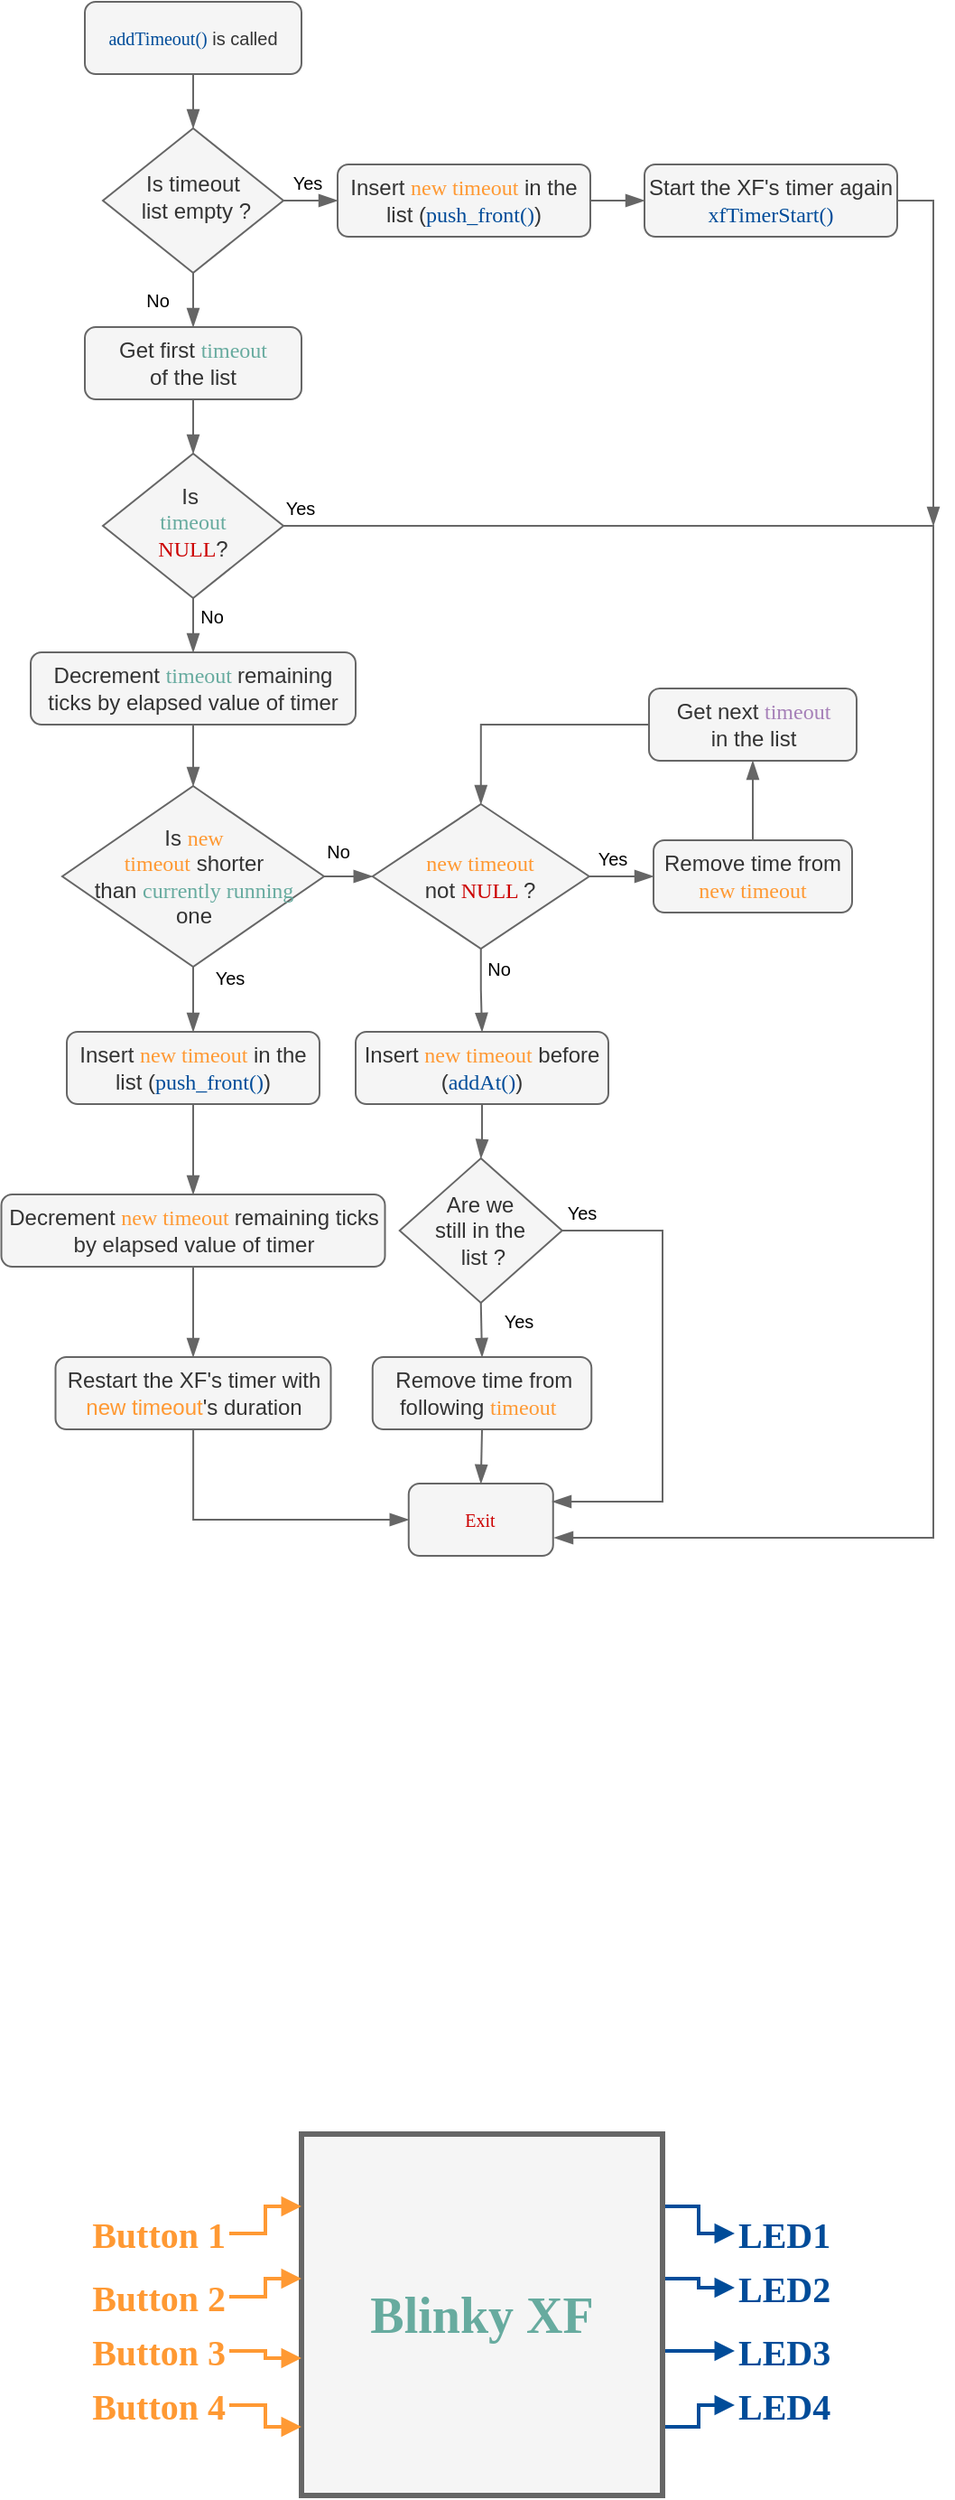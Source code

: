 <mxfile version="18.2.1" type="device"><diagram id="C5RBs43oDa-KdzZeNtuy" name="Page-1"><mxGraphModel dx="799" dy="821" grid="1" gridSize="10" guides="1" tooltips="1" connect="1" arrows="1" fold="1" page="1" pageScale="1" pageWidth="827" pageHeight="1169" math="0" shadow="0"><root><mxCell id="WIyWlLk6GJQsqaUBKTNV-0"/><mxCell id="WIyWlLk6GJQsqaUBKTNV-1" parent="WIyWlLk6GJQsqaUBKTNV-0"/><mxCell id="WIyWlLk6GJQsqaUBKTNV-2" value="" style="rounded=0;html=1;jettySize=auto;orthogonalLoop=1;fontSize=10;endArrow=blockThin;endFill=1;endSize=8;strokeWidth=1;shadow=0;labelBackgroundColor=none;edgeStyle=orthogonalEdgeStyle;fillColor=#f5f5f5;strokeColor=#666666;" parent="WIyWlLk6GJQsqaUBKTNV-1" source="WIyWlLk6GJQsqaUBKTNV-3" target="WIyWlLk6GJQsqaUBKTNV-6" edge="1"><mxGeometry relative="1" as="geometry"/></mxCell><mxCell id="WIyWlLk6GJQsqaUBKTNV-3" value="&lt;font style=&quot;font-size: 10px;&quot;&gt;&lt;font style=&quot;font-size: 10px;&quot; color=&quot;#004c99&quot; face=&quot;Lucida Console&quot;&gt;addTimeout()&lt;/font&gt; is called&lt;/font&gt;" style="rounded=1;whiteSpace=wrap;html=1;fontSize=10;glass=0;strokeWidth=1;shadow=0;fillColor=#f5f5f5;fontColor=#333333;strokeColor=#666666;" parent="WIyWlLk6GJQsqaUBKTNV-1" vertex="1"><mxGeometry x="160" y="100" width="120" height="40" as="geometry"/></mxCell><mxCell id="WIyWlLk6GJQsqaUBKTNV-4" value="No" style="rounded=0;html=1;jettySize=auto;orthogonalLoop=1;fontSize=10;endArrow=blockThin;endFill=1;endSize=8;strokeWidth=1;shadow=0;labelBackgroundColor=none;edgeStyle=orthogonalEdgeStyle;fillColor=#f5f5f5;strokeColor=#666666;" parent="WIyWlLk6GJQsqaUBKTNV-1" source="WIyWlLk6GJQsqaUBKTNV-6" target="bo4z9z0JQDtm9xlqpXpd-3" edge="1"><mxGeometry y="20" relative="1" as="geometry"><mxPoint as="offset"/><mxPoint x="220" y="280" as="targetPoint"/></mxGeometry></mxCell><mxCell id="WIyWlLk6GJQsqaUBKTNV-5" value="Yes" style="edgeStyle=orthogonalEdgeStyle;rounded=0;html=1;jettySize=auto;orthogonalLoop=1;fontSize=10;endArrow=blockThin;endFill=1;endSize=8;strokeWidth=1;shadow=0;labelBackgroundColor=none;fillColor=#f5f5f5;strokeColor=#666666;" parent="WIyWlLk6GJQsqaUBKTNV-1" source="WIyWlLk6GJQsqaUBKTNV-6" target="WIyWlLk6GJQsqaUBKTNV-7" edge="1"><mxGeometry x="-0.5" y="10" relative="1" as="geometry"><mxPoint as="offset"/></mxGeometry></mxCell><mxCell id="WIyWlLk6GJQsqaUBKTNV-6" value="&lt;font style=&quot;font-size: 12px;&quot;&gt;Is timeout&lt;br&gt;&amp;nbsp;list empty ?&lt;/font&gt;" style="rhombus;whiteSpace=wrap;html=1;shadow=0;fontFamily=Helvetica;fontSize=12;align=center;strokeWidth=1;spacing=6;spacingTop=-4;spacingLeft=0;spacingRight=0;verticalAlign=middle;fillColor=#f5f5f5;fontColor=#333333;strokeColor=#666666;" parent="WIyWlLk6GJQsqaUBKTNV-1" vertex="1"><mxGeometry x="170" y="170" width="100" height="80" as="geometry"/></mxCell><mxCell id="bo4z9z0JQDtm9xlqpXpd-2" style="edgeStyle=orthogonalEdgeStyle;rounded=0;orthogonalLoop=1;jettySize=auto;html=1;endArrow=blockThin;endFill=1;endSize=8;fontSize=10;strokeWidth=1;fillColor=#f5f5f5;strokeColor=#666666;" parent="WIyWlLk6GJQsqaUBKTNV-1" source="WIyWlLk6GJQsqaUBKTNV-7" target="bo4z9z0JQDtm9xlqpXpd-1" edge="1"><mxGeometry relative="1" as="geometry"/></mxCell><mxCell id="WIyWlLk6GJQsqaUBKTNV-7" value="&lt;font style=&quot;font-size: 12px;&quot;&gt;Insert &lt;font color=&quot;#ff9933&quot; face=&quot;Lucida Console&quot;&gt;new timeout&lt;/font&gt; in the list (&lt;font style=&quot;font-size: 12px;&quot; color=&quot;#004c99&quot; face=&quot;Lucida Console&quot;&gt;push_front()&lt;/font&gt;)&lt;/font&gt;" style="rounded=1;whiteSpace=wrap;html=1;fontSize=10;glass=0;strokeWidth=1;shadow=0;fillColor=#f5f5f5;fontColor=#333333;strokeColor=#666666;" parent="WIyWlLk6GJQsqaUBKTNV-1" vertex="1"><mxGeometry x="300" y="190" width="140" height="40" as="geometry"/></mxCell><mxCell id="WIyWlLk6GJQsqaUBKTNV-8" value="No" style="rounded=0;html=1;jettySize=auto;orthogonalLoop=1;fontSize=10;endArrow=blockThin;endFill=1;endSize=8;strokeWidth=1;shadow=0;labelBackgroundColor=none;edgeStyle=orthogonalEdgeStyle;fillColor=#f5f5f5;strokeColor=#666666;" parent="WIyWlLk6GJQsqaUBKTNV-1" source="WIyWlLk6GJQsqaUBKTNV-10" target="WIyWlLk6GJQsqaUBKTNV-11" edge="1"><mxGeometry x="0.2" y="10" relative="1" as="geometry"><mxPoint as="offset"/></mxGeometry></mxCell><mxCell id="WIyWlLk6GJQsqaUBKTNV-9" value="Yes" style="edgeStyle=orthogonalEdgeStyle;rounded=0;html=1;jettySize=auto;orthogonalLoop=1;fontSize=10;endArrow=blockThin;endFill=1;endSize=8;strokeWidth=1;shadow=0;labelBackgroundColor=none;fillColor=#f5f5f5;strokeColor=#666666;" parent="WIyWlLk6GJQsqaUBKTNV-1" source="WIyWlLk6GJQsqaUBKTNV-10" edge="1"><mxGeometry x="-0.985" y="10" relative="1" as="geometry"><mxPoint as="offset"/><mxPoint x="420" y="950" as="targetPoint"/><Array as="points"><mxPoint x="630" y="390"/><mxPoint x="630" y="950"/></Array></mxGeometry></mxCell><mxCell id="WIyWlLk6GJQsqaUBKTNV-10" value="&lt;span style=&quot;font-size: 12px;&quot;&gt;Is&amp;nbsp;&lt;br&gt;&lt;/span&gt;&lt;font style=&quot;font-size: 12px;&quot; color=&quot;#67ab9f&quot; face=&quot;Lucida Console&quot;&gt;timeout&lt;br&gt;&lt;/font&gt;&lt;span style=&quot;font-size: 12px;&quot;&gt;&lt;font color=&quot;#cc0000&quot; face=&quot;Lucida Console&quot;&gt;NULL&lt;/font&gt;?&lt;/span&gt;" style="rhombus;whiteSpace=wrap;html=1;shadow=0;fontFamily=Helvetica;fontSize=10;align=center;strokeWidth=1;spacing=6;spacingTop=-4;fillColor=#f5f5f5;fontColor=#333333;strokeColor=#666666;" parent="WIyWlLk6GJQsqaUBKTNV-1" vertex="1"><mxGeometry x="170" y="350" width="100" height="80" as="geometry"/></mxCell><mxCell id="bo4z9z0JQDtm9xlqpXpd-7" style="edgeStyle=orthogonalEdgeStyle;rounded=0;orthogonalLoop=1;jettySize=auto;html=1;fontFamily=Helvetica;fontSize=12;fontColor=#CC0000;endArrow=blockThin;endFill=1;endSize=8;entryX=0.5;entryY=0;entryDx=0;entryDy=0;strokeWidth=1;fillColor=#f5f5f5;strokeColor=#666666;" parent="WIyWlLk6GJQsqaUBKTNV-1" source="WIyWlLk6GJQsqaUBKTNV-11" target="bo4z9z0JQDtm9xlqpXpd-8" edge="1"><mxGeometry relative="1" as="geometry"><mxPoint x="220" y="560" as="targetPoint"/><Array as="points"><mxPoint x="220" y="520"/><mxPoint x="220" y="520"/></Array></mxGeometry></mxCell><mxCell id="WIyWlLk6GJQsqaUBKTNV-11" value="&lt;font style=&quot;font-size: 12px;&quot;&gt;Decrement&amp;nbsp;&lt;span style=&quot;color: rgb(103, 171, 159); font-family: &amp;quot;Lucida Console&amp;quot;;&quot;&gt;timeout&amp;nbsp;&lt;/span&gt;remaining ticks by elapsed value of timer&lt;/font&gt;" style="rounded=1;whiteSpace=wrap;html=1;fontSize=10;glass=0;strokeWidth=1;shadow=0;fillColor=#f5f5f5;fontColor=#333333;strokeColor=#666666;" parent="WIyWlLk6GJQsqaUBKTNV-1" vertex="1"><mxGeometry x="130" y="460" width="180" height="40" as="geometry"/></mxCell><mxCell id="WIyWlLk6GJQsqaUBKTNV-12" value="&lt;font color=&quot;#cc0000&quot; face=&quot;Lucida Console&quot;&gt;Exit&lt;/font&gt;" style="rounded=1;whiteSpace=wrap;html=1;fontSize=10;glass=0;strokeWidth=1;shadow=0;fillColor=#f5f5f5;fontColor=#333333;strokeColor=#666666;" parent="WIyWlLk6GJQsqaUBKTNV-1" vertex="1"><mxGeometry x="339.38" y="920" width="80" height="40" as="geometry"/></mxCell><mxCell id="bo4z9z0JQDtm9xlqpXpd-38" style="edgeStyle=orthogonalEdgeStyle;rounded=0;orthogonalLoop=1;jettySize=auto;html=1;exitX=1;exitY=0.5;exitDx=0;exitDy=0;fontFamily=Lucida Console;fontSize=12;fontColor=#A680B8;endArrow=blockThin;endFill=1;endSize=8;strokeWidth=1;fillColor=#f5f5f5;strokeColor=#666666;" parent="WIyWlLk6GJQsqaUBKTNV-1" source="bo4z9z0JQDtm9xlqpXpd-1" edge="1"><mxGeometry relative="1" as="geometry"><mxPoint x="630" y="390" as="targetPoint"/><Array as="points"><mxPoint x="630" y="210"/></Array></mxGeometry></mxCell><mxCell id="bo4z9z0JQDtm9xlqpXpd-1" value="&lt;font style=&quot;font-size: 12px;&quot;&gt;Start the XF's timer again&lt;br&gt;&lt;font style=&quot;font-size: 12px;&quot; face=&quot;Lucida Console&quot; color=&quot;#004c99&quot;&gt;xfTimerStart()&lt;/font&gt;&lt;/font&gt;" style="rounded=1;whiteSpace=wrap;html=1;fontSize=10;glass=0;strokeWidth=1;shadow=0;fillColor=#f5f5f5;fontColor=#333333;strokeColor=#666666;" parent="WIyWlLk6GJQsqaUBKTNV-1" vertex="1"><mxGeometry x="470" y="190" width="140" height="40" as="geometry"/></mxCell><mxCell id="bo4z9z0JQDtm9xlqpXpd-5" style="edgeStyle=orthogonalEdgeStyle;rounded=0;orthogonalLoop=1;jettySize=auto;html=1;exitX=0.5;exitY=1;exitDx=0;exitDy=0;entryX=0.5;entryY=0;entryDx=0;entryDy=0;fontFamily=Lucida Console;fontSize=10;fontColor=#004C99;endArrow=blockThin;endFill=1;endSize=8;strokeWidth=1;fillColor=#f5f5f5;strokeColor=#666666;" parent="WIyWlLk6GJQsqaUBKTNV-1" source="bo4z9z0JQDtm9xlqpXpd-3" target="WIyWlLk6GJQsqaUBKTNV-10" edge="1"><mxGeometry relative="1" as="geometry"/></mxCell><mxCell id="bo4z9z0JQDtm9xlqpXpd-3" value="&lt;font style=&quot;font-size: 12px;&quot;&gt;Get first &lt;font color=&quot;#67ab9f&quot; face=&quot;Lucida Console&quot;&gt;timeout&lt;/font&gt; &lt;br&gt;of the list&lt;/font&gt;" style="rounded=1;whiteSpace=wrap;html=1;fontSize=10;glass=0;strokeWidth=1;shadow=0;fillColor=#f5f5f5;fontColor=#333333;strokeColor=#666666;" parent="WIyWlLk6GJQsqaUBKTNV-1" vertex="1"><mxGeometry x="160" y="280" width="120" height="40" as="geometry"/></mxCell><mxCell id="bo4z9z0JQDtm9xlqpXpd-8" value="&lt;span style=&quot;font-size: 12px;&quot;&gt;Is&amp;nbsp;&lt;/span&gt;&lt;font style=&quot;font-size: 12px;&quot; face=&quot;Lucida Console&quot; color=&quot;#ff9933&quot;&gt;new &lt;br&gt;timeout&lt;/font&gt;&lt;span style=&quot;font-size: 12px;&quot;&gt;&amp;nbsp;shorter than&amp;nbsp;&lt;font face=&quot;Lucida Console&quot; color=&quot;#67ab9f&quot;&gt;currently running&lt;/font&gt; &lt;br&gt;one&lt;/span&gt;" style="rhombus;whiteSpace=wrap;html=1;shadow=0;fontFamily=Helvetica;fontSize=10;align=center;strokeWidth=1;spacing=6;spacingTop=0;fillColor=#f5f5f5;fontColor=#333333;strokeColor=#666666;" parent="WIyWlLk6GJQsqaUBKTNV-1" vertex="1"><mxGeometry x="147.5" y="534" width="145" height="100" as="geometry"/></mxCell><mxCell id="bo4z9z0JQDtm9xlqpXpd-11" value="Yes" style="rounded=0;html=1;jettySize=auto;orthogonalLoop=1;fontSize=10;endArrow=blockThin;endFill=1;endSize=8;strokeWidth=1;shadow=0;labelBackgroundColor=none;edgeStyle=orthogonalEdgeStyle;exitX=0.5;exitY=1;exitDx=0;exitDy=0;entryX=0.5;entryY=0;entryDx=0;entryDy=0;fillColor=#f5f5f5;strokeColor=#666666;" parent="WIyWlLk6GJQsqaUBKTNV-1" source="bo4z9z0JQDtm9xlqpXpd-8" target="bo4z9z0JQDtm9xlqpXpd-13" edge="1"><mxGeometry x="-0.667" y="20" relative="1" as="geometry"><mxPoint as="offset"/><mxPoint x="240" y="460" as="sourcePoint"/><mxPoint x="220" y="700" as="targetPoint"/></mxGeometry></mxCell><mxCell id="bo4z9z0JQDtm9xlqpXpd-15" style="edgeStyle=orthogonalEdgeStyle;rounded=0;orthogonalLoop=1;jettySize=auto;html=1;exitX=0.5;exitY=1;exitDx=0;exitDy=0;entryX=0.5;entryY=0;entryDx=0;entryDy=0;fontFamily=Lucida Console;fontSize=12;fontColor=#FF9933;endArrow=blockThin;endFill=1;endSize=8;strokeWidth=1;fillColor=#f5f5f5;strokeColor=#666666;" parent="WIyWlLk6GJQsqaUBKTNV-1" source="bo4z9z0JQDtm9xlqpXpd-13" target="bo4z9z0JQDtm9xlqpXpd-14" edge="1"><mxGeometry relative="1" as="geometry"/></mxCell><mxCell id="bo4z9z0JQDtm9xlqpXpd-13" value="&lt;font style=&quot;font-size: 12px;&quot;&gt;Insert &lt;font color=&quot;#ff9933&quot; face=&quot;Lucida Console&quot;&gt;new timeout&lt;/font&gt; in the list (&lt;font style=&quot;font-size: 12px;&quot; color=&quot;#004c99&quot; face=&quot;Lucida Console&quot;&gt;push_front()&lt;/font&gt;)&lt;/font&gt;" style="rounded=1;whiteSpace=wrap;html=1;fontSize=10;glass=0;strokeWidth=1;shadow=0;fillColor=#f5f5f5;fontColor=#333333;strokeColor=#666666;" parent="WIyWlLk6GJQsqaUBKTNV-1" vertex="1"><mxGeometry x="150" y="670" width="140" height="40" as="geometry"/></mxCell><mxCell id="bo4z9z0JQDtm9xlqpXpd-17" style="edgeStyle=orthogonalEdgeStyle;rounded=0;orthogonalLoop=1;jettySize=auto;html=1;fontFamily=Lucida Console;fontSize=12;fontColor=#FF9933;endArrow=blockThin;endFill=1;endSize=8;strokeWidth=1;fillColor=#f5f5f5;strokeColor=#666666;" parent="WIyWlLk6GJQsqaUBKTNV-1" source="bo4z9z0JQDtm9xlqpXpd-14" target="bo4z9z0JQDtm9xlqpXpd-16" edge="1"><mxGeometry relative="1" as="geometry"/></mxCell><mxCell id="bo4z9z0JQDtm9xlqpXpd-14" value="&lt;font style=&quot;font-size: 12px;&quot;&gt;Decrement&amp;nbsp;&lt;font color=&quot;#ff9933&quot; face=&quot;Lucida Console&quot;&gt;new&amp;nbsp;&lt;/font&gt;&lt;span style=&quot;font-family: &amp;quot;Lucida Console&amp;quot;;&quot;&gt;&lt;font color=&quot;#ff9933&quot;&gt;timeout&amp;nbsp;&lt;/font&gt;&lt;/span&gt;remaining ticks by elapsed value of timer&lt;/font&gt;" style="rounded=1;whiteSpace=wrap;html=1;fontSize=10;glass=0;strokeWidth=1;shadow=0;fillColor=#f5f5f5;fontColor=#333333;strokeColor=#666666;" parent="WIyWlLk6GJQsqaUBKTNV-1" vertex="1"><mxGeometry x="113.75" y="760" width="212.5" height="40" as="geometry"/></mxCell><mxCell id="bo4z9z0JQDtm9xlqpXpd-23" style="edgeStyle=orthogonalEdgeStyle;rounded=0;orthogonalLoop=1;jettySize=auto;html=1;fontFamily=Lucida Console;fontSize=12;fontColor=#FF9933;endArrow=blockThin;endFill=1;endSize=8;entryX=0;entryY=0.5;entryDx=0;entryDy=0;strokeWidth=1;fillColor=#f5f5f5;strokeColor=#666666;" parent="WIyWlLk6GJQsqaUBKTNV-1" source="bo4z9z0JQDtm9xlqpXpd-16" target="WIyWlLk6GJQsqaUBKTNV-12" edge="1"><mxGeometry relative="1" as="geometry"><Array as="points"><mxPoint x="220" y="940"/></Array></mxGeometry></mxCell><mxCell id="bo4z9z0JQDtm9xlqpXpd-16" value="&lt;span style=&quot;font-size: 12px;&quot;&gt;Restart the XF's timer with &lt;font color=&quot;#ff9933&quot;&gt;new timeout&lt;/font&gt;'s duration&lt;/span&gt;" style="rounded=1;whiteSpace=wrap;html=1;fontSize=10;glass=0;strokeWidth=1;shadow=0;fillColor=#f5f5f5;fontColor=#333333;strokeColor=#666666;" parent="WIyWlLk6GJQsqaUBKTNV-1" vertex="1"><mxGeometry x="143.75" y="850" width="152.5" height="40" as="geometry"/></mxCell><mxCell id="bo4z9z0JQDtm9xlqpXpd-18" value="No" style="rounded=0;html=1;jettySize=auto;orthogonalLoop=1;fontSize=10;endArrow=blockThin;endFill=1;endSize=8;strokeWidth=1;shadow=0;labelBackgroundColor=none;edgeStyle=orthogonalEdgeStyle;exitX=1;exitY=0.5;exitDx=0;exitDy=0;entryX=0;entryY=0.5;entryDx=0;entryDy=0;fillColor=#f5f5f5;strokeColor=#666666;" parent="WIyWlLk6GJQsqaUBKTNV-1" source="bo4z9z0JQDtm9xlqpXpd-8" target="bo4z9z0JQDtm9xlqpXpd-21" edge="1"><mxGeometry x="-0.442" y="14" relative="1" as="geometry"><mxPoint as="offset"/><mxPoint x="320" y="600" as="sourcePoint"/><mxPoint x="330" y="610" as="targetPoint"/></mxGeometry></mxCell><mxCell id="bo4z9z0JQDtm9xlqpXpd-36" style="edgeStyle=orthogonalEdgeStyle;rounded=0;orthogonalLoop=1;jettySize=auto;html=1;entryX=0.5;entryY=1;entryDx=0;entryDy=0;fontFamily=Lucida Console;fontSize=12;fontColor=#FF9933;endArrow=blockThin;endFill=1;endSize=8;strokeWidth=1;fillColor=#f5f5f5;strokeColor=#666666;" parent="WIyWlLk6GJQsqaUBKTNV-1" source="bo4z9z0JQDtm9xlqpXpd-19" target="bo4z9z0JQDtm9xlqpXpd-35" edge="1"><mxGeometry relative="1" as="geometry"/></mxCell><mxCell id="bo4z9z0JQDtm9xlqpXpd-19" value="&lt;span style=&quot;font-size: 12px;&quot;&gt;Remove time from &lt;br&gt;&lt;font color=&quot;#ff9933&quot; face=&quot;Lucida Console&quot;&gt;new timeout&lt;/font&gt;&lt;/span&gt;" style="rounded=1;whiteSpace=wrap;html=1;fontSize=10;glass=0;strokeWidth=1;shadow=0;fillColor=#f5f5f5;fontColor=#333333;strokeColor=#666666;" parent="WIyWlLk6GJQsqaUBKTNV-1" vertex="1"><mxGeometry x="475" y="564" width="110" height="40" as="geometry"/></mxCell><mxCell id="bo4z9z0JQDtm9xlqpXpd-21" value="&lt;span style=&quot;font-size: 12px;&quot;&gt;&lt;font face=&quot;Lucida Console&quot; color=&quot;#ff9933&quot;&gt;new timeout &lt;/font&gt;not&amp;nbsp;&lt;font color=&quot;#cc0000&quot; face=&quot;Lucida Console&quot;&gt;NULL &lt;/font&gt;?&lt;/span&gt;" style="rhombus;whiteSpace=wrap;html=1;shadow=0;fontFamily=Helvetica;fontSize=10;align=center;strokeWidth=1;spacing=6;spacingTop=0;fillColor=#f5f5f5;fontColor=#333333;strokeColor=#666666;" parent="WIyWlLk6GJQsqaUBKTNV-1" vertex="1"><mxGeometry x="319.38" y="544" width="120" height="80" as="geometry"/></mxCell><mxCell id="bo4z9z0JQDtm9xlqpXpd-22" value="Yes" style="rounded=0;html=1;jettySize=auto;orthogonalLoop=1;fontSize=10;endArrow=blockThin;endFill=1;endSize=8;strokeWidth=1;shadow=0;labelBackgroundColor=none;edgeStyle=orthogonalEdgeStyle;exitX=1;exitY=0.5;exitDx=0;exitDy=0;fillColor=#f5f5f5;strokeColor=#666666;" parent="WIyWlLk6GJQsqaUBKTNV-1" source="bo4z9z0JQDtm9xlqpXpd-21" target="bo4z9z0JQDtm9xlqpXpd-19" edge="1"><mxGeometry x="-0.429" y="10" relative="1" as="geometry"><mxPoint as="offset"/><mxPoint x="414" y="650" as="sourcePoint"/><mxPoint x="458.5" y="650" as="targetPoint"/></mxGeometry></mxCell><mxCell id="bo4z9z0JQDtm9xlqpXpd-29" style="edgeStyle=orthogonalEdgeStyle;rounded=0;orthogonalLoop=1;jettySize=auto;html=1;entryX=0.5;entryY=0;entryDx=0;entryDy=0;fontFamily=Lucida Console;fontSize=12;fontColor=#FF9933;endArrow=blockThin;endFill=1;endSize=8;strokeWidth=1;fillColor=#f5f5f5;strokeColor=#666666;" parent="WIyWlLk6GJQsqaUBKTNV-1" source="bo4z9z0JQDtm9xlqpXpd-24" target="bo4z9z0JQDtm9xlqpXpd-28" edge="1"><mxGeometry relative="1" as="geometry"/></mxCell><mxCell id="bo4z9z0JQDtm9xlqpXpd-24" value="&lt;font style=&quot;font-size: 12px;&quot;&gt;Insert &lt;font color=&quot;#ff9933&quot; face=&quot;Lucida Console&quot;&gt;new timeout&lt;/font&gt; before (&lt;font style=&quot;font-size: 12px;&quot; color=&quot;#004c99&quot; face=&quot;Lucida Console&quot;&gt;addAt()&lt;/font&gt;)&lt;/font&gt;" style="rounded=1;whiteSpace=wrap;html=1;fontSize=10;glass=0;strokeWidth=1;shadow=0;fillColor=#f5f5f5;fontColor=#333333;strokeColor=#666666;" parent="WIyWlLk6GJQsqaUBKTNV-1" vertex="1"><mxGeometry x="310" y="670" width="140" height="40" as="geometry"/></mxCell><mxCell id="bo4z9z0JQDtm9xlqpXpd-27" value="No" style="rounded=0;html=1;jettySize=auto;orthogonalLoop=1;fontSize=10;endArrow=blockThin;endFill=1;endSize=8;strokeWidth=1;shadow=0;labelBackgroundColor=none;edgeStyle=orthogonalEdgeStyle;exitX=0.5;exitY=1;exitDx=0;exitDy=0;fillColor=#f5f5f5;strokeColor=#666666;" parent="WIyWlLk6GJQsqaUBKTNV-1" source="bo4z9z0JQDtm9xlqpXpd-21" target="bo4z9z0JQDtm9xlqpXpd-24" edge="1"><mxGeometry x="-0.5" y="10" relative="1" as="geometry"><mxPoint as="offset"/><mxPoint x="430" y="650" as="sourcePoint"/><mxPoint x="380" y="620" as="targetPoint"/></mxGeometry></mxCell><mxCell id="bo4z9z0JQDtm9xlqpXpd-28" value="&lt;span style=&quot;font-size: 12px;&quot;&gt;Are we &lt;br&gt;still in the&lt;br&gt;&amp;nbsp;list ?&lt;/span&gt;" style="rhombus;whiteSpace=wrap;html=1;shadow=0;fontFamily=Helvetica;fontSize=10;align=center;strokeWidth=1;spacing=6;spacingTop=0;fillColor=#f5f5f5;fontColor=#333333;strokeColor=#666666;" parent="WIyWlLk6GJQsqaUBKTNV-1" vertex="1"><mxGeometry x="334.38" y="740" width="90" height="80" as="geometry"/></mxCell><mxCell id="bo4z9z0JQDtm9xlqpXpd-32" style="edgeStyle=orthogonalEdgeStyle;rounded=0;orthogonalLoop=1;jettySize=auto;html=1;exitX=0.5;exitY=1;exitDx=0;exitDy=0;entryX=0.5;entryY=0;entryDx=0;entryDy=0;fontFamily=Lucida Console;fontSize=12;fontColor=#FF9933;endArrow=blockThin;endFill=1;endSize=8;strokeWidth=1;fillColor=#f5f5f5;strokeColor=#666666;" parent="WIyWlLk6GJQsqaUBKTNV-1" source="bo4z9z0JQDtm9xlqpXpd-30" target="WIyWlLk6GJQsqaUBKTNV-12" edge="1"><mxGeometry relative="1" as="geometry"/></mxCell><mxCell id="bo4z9z0JQDtm9xlqpXpd-30" value="&lt;span style=&quot;font-size: 12px;&quot;&gt;&amp;nbsp;Remove time from following&amp;nbsp;&lt;/span&gt;&lt;font style=&quot;font-size: 12px;&quot; color=&quot;#ff9933&quot; face=&quot;Lucida Console&quot;&gt;timeout&lt;/font&gt;&lt;span style=&quot;font-size: 12px;&quot;&gt;&amp;nbsp;&lt;/span&gt;" style="rounded=1;whiteSpace=wrap;html=1;fontSize=10;glass=0;strokeWidth=1;shadow=0;fillColor=#f5f5f5;fontColor=#333333;strokeColor=#666666;" parent="WIyWlLk6GJQsqaUBKTNV-1" vertex="1"><mxGeometry x="319.38" y="850" width="121.25" height="40" as="geometry"/></mxCell><mxCell id="bo4z9z0JQDtm9xlqpXpd-33" value="Yes" style="rounded=0;html=1;jettySize=auto;orthogonalLoop=1;fontSize=10;endArrow=blockThin;endFill=1;endSize=8;strokeWidth=1;shadow=0;labelBackgroundColor=none;edgeStyle=orthogonalEdgeStyle;entryX=0.5;entryY=0;entryDx=0;entryDy=0;exitX=0.5;exitY=1;exitDx=0;exitDy=0;fillColor=#f5f5f5;strokeColor=#666666;" parent="WIyWlLk6GJQsqaUBKTNV-1" source="bo4z9z0JQDtm9xlqpXpd-28" target="bo4z9z0JQDtm9xlqpXpd-30" edge="1"><mxGeometry x="-0.305" y="20" relative="1" as="geometry"><mxPoint as="offset"/><mxPoint x="431" y="850" as="sourcePoint"/><mxPoint x="230" y="710" as="targetPoint"/></mxGeometry></mxCell><mxCell id="bo4z9z0JQDtm9xlqpXpd-34" value="Yes" style="rounded=0;html=1;jettySize=auto;orthogonalLoop=1;fontSize=10;endArrow=blockThin;endFill=1;endSize=8;strokeWidth=1;shadow=0;labelBackgroundColor=none;edgeStyle=orthogonalEdgeStyle;exitX=1;exitY=0.5;exitDx=0;exitDy=0;fillColor=#f5f5f5;strokeColor=#666666;" parent="WIyWlLk6GJQsqaUBKTNV-1" source="bo4z9z0JQDtm9xlqpXpd-28" edge="1"><mxGeometry x="-0.918" y="10" relative="1" as="geometry"><mxPoint as="offset"/><mxPoint x="240" y="680" as="sourcePoint"/><mxPoint x="419" y="930" as="targetPoint"/><Array as="points"><mxPoint x="480" y="780"/><mxPoint x="480" y="930"/><mxPoint x="419" y="930"/></Array></mxGeometry></mxCell><mxCell id="bo4z9z0JQDtm9xlqpXpd-37" style="edgeStyle=orthogonalEdgeStyle;rounded=0;orthogonalLoop=1;jettySize=auto;html=1;exitX=0;exitY=0.5;exitDx=0;exitDy=0;entryX=0.5;entryY=0;entryDx=0;entryDy=0;fontFamily=Lucida Console;fontSize=12;fontColor=#FF9933;endArrow=blockThin;endFill=1;endSize=8;strokeWidth=1;fillColor=#f5f5f5;strokeColor=#666666;" parent="WIyWlLk6GJQsqaUBKTNV-1" source="bo4z9z0JQDtm9xlqpXpd-35" target="bo4z9z0JQDtm9xlqpXpd-21" edge="1"><mxGeometry relative="1" as="geometry"/></mxCell><mxCell id="bo4z9z0JQDtm9xlqpXpd-35" value="&lt;span style=&quot;font-size: 12px;&quot;&gt;Get next &lt;font face=&quot;Lucida Console&quot; color=&quot;#a680b8&quot;&gt;timeout&lt;/font&gt;&lt;br&gt;in the list&lt;/span&gt;" style="rounded=1;whiteSpace=wrap;html=1;fontSize=10;glass=0;strokeWidth=1;shadow=0;fillColor=#f5f5f5;fontColor=#333333;strokeColor=#666666;" parent="WIyWlLk6GJQsqaUBKTNV-1" vertex="1"><mxGeometry x="472.5" y="480" width="115" height="40" as="geometry"/></mxCell><mxCell id="UZ3IH2PXM-EEZPOU4qz6-16" style="edgeStyle=orthogonalEdgeStyle;rounded=0;orthogonalLoop=1;jettySize=auto;html=1;exitX=1;exitY=0.2;exitDx=0;exitDy=0;exitPerimeter=0;entryX=0;entryY=0.5;entryDx=0;entryDy=0;fontFamily=Lucida Console;fontSize=15;fontColor=#004C99;endArrow=block;endFill=1;strokeColor=#004C99;strokeWidth=2;" edge="1" parent="WIyWlLk6GJQsqaUBKTNV-1" source="UZ3IH2PXM-EEZPOU4qz6-0" target="UZ3IH2PXM-EEZPOU4qz6-6"><mxGeometry relative="1" as="geometry"/></mxCell><mxCell id="UZ3IH2PXM-EEZPOU4qz6-17" style="edgeStyle=orthogonalEdgeStyle;rounded=0;orthogonalLoop=1;jettySize=auto;html=1;exitX=1;exitY=0.4;exitDx=0;exitDy=0;exitPerimeter=0;entryX=0;entryY=0.5;entryDx=0;entryDy=0;fontFamily=Lucida Console;fontSize=15;fontColor=#004C99;endArrow=block;endFill=1;strokeColor=#004C99;strokeWidth=2;" edge="1" parent="WIyWlLk6GJQsqaUBKTNV-1" source="UZ3IH2PXM-EEZPOU4qz6-0" target="UZ3IH2PXM-EEZPOU4qz6-7"><mxGeometry relative="1" as="geometry"/></mxCell><mxCell id="UZ3IH2PXM-EEZPOU4qz6-18" style="edgeStyle=orthogonalEdgeStyle;rounded=0;orthogonalLoop=1;jettySize=auto;html=1;exitX=1;exitY=0.6;exitDx=0;exitDy=0;exitPerimeter=0;entryX=0;entryY=0.5;entryDx=0;entryDy=0;fontFamily=Lucida Console;fontSize=15;fontColor=#004C99;endArrow=block;endFill=1;strokeColor=#004C99;strokeWidth=2;" edge="1" parent="WIyWlLk6GJQsqaUBKTNV-1" source="UZ3IH2PXM-EEZPOU4qz6-0" target="UZ3IH2PXM-EEZPOU4qz6-8"><mxGeometry relative="1" as="geometry"/></mxCell><mxCell id="UZ3IH2PXM-EEZPOU4qz6-19" style="edgeStyle=orthogonalEdgeStyle;rounded=0;orthogonalLoop=1;jettySize=auto;html=1;exitX=1;exitY=0.81;exitDx=0;exitDy=0;exitPerimeter=0;entryX=0;entryY=0.5;entryDx=0;entryDy=0;fontFamily=Lucida Console;fontSize=15;fontColor=#004C99;endArrow=block;endFill=1;strokeColor=#004C99;strokeWidth=2;" edge="1" parent="WIyWlLk6GJQsqaUBKTNV-1" source="UZ3IH2PXM-EEZPOU4qz6-0" target="UZ3IH2PXM-EEZPOU4qz6-9"><mxGeometry relative="1" as="geometry"/></mxCell><mxCell id="UZ3IH2PXM-EEZPOU4qz6-0" value="&lt;font color=&quot;#67ab9f&quot; size=&quot;1&quot; style=&quot;&quot; face=&quot;Lucida Console&quot;&gt;&lt;b style=&quot;font-size: 28px;&quot;&gt;Blinky XF&lt;/b&gt;&lt;/font&gt;" style="whiteSpace=wrap;html=1;aspect=fixed;fillColor=#f5f5f5;fontColor=#333333;strokeColor=#666666;strokeWidth=3;points=[[0,0,0,0,0],[0,0.2,0,0,0],[0,0.4,0,0,0],[0,0.6,0,0,0],[0,0.81,0,0,0],[0,1,0,0,0],[0.25,0,0,0,0],[0.25,1,0,0,0],[0.5,0,0,0,0],[0.5,1,0,0,0],[0.75,0,0,0,0],[0.75,1,0,0,0],[1,0,0,0,0],[1,0.2,0,0,0],[1,0.4,0,0,0],[1,0.6,0,0,0],[1,0.81,0,0,0],[1,1,0,0,0]];" vertex="1" parent="WIyWlLk6GJQsqaUBKTNV-1"><mxGeometry x="280" y="1280" width="200" height="200" as="geometry"/></mxCell><mxCell id="UZ3IH2PXM-EEZPOU4qz6-10" style="edgeStyle=orthogonalEdgeStyle;rounded=0;orthogonalLoop=1;jettySize=auto;html=1;exitX=1;exitY=0.5;exitDx=0;exitDy=0;fontFamily=Lucida Console;fontSize=15;fontColor=#FF9933;endArrow=block;endFill=1;strokeWidth=2;strokeColor=#FF9933;entryX=0;entryY=0.2;entryDx=0;entryDy=0;entryPerimeter=0;" edge="1" parent="WIyWlLk6GJQsqaUBKTNV-1" source="UZ3IH2PXM-EEZPOU4qz6-1" target="UZ3IH2PXM-EEZPOU4qz6-0"><mxGeometry relative="1" as="geometry"><mxPoint x="250" y="1340" as="targetPoint"/></mxGeometry></mxCell><mxCell id="UZ3IH2PXM-EEZPOU4qz6-1" value="Button 1" style="text;html=1;strokeColor=none;fillColor=none;align=right;verticalAlign=middle;whiteSpace=wrap;rounded=0;fontFamily=Lucida Console;fontSize=20;fontColor=#FF9933;fontStyle=1" vertex="1" parent="WIyWlLk6GJQsqaUBKTNV-1"><mxGeometry x="130" y="1320" width="110" height="30" as="geometry"/></mxCell><mxCell id="UZ3IH2PXM-EEZPOU4qz6-12" style="edgeStyle=orthogonalEdgeStyle;rounded=0;orthogonalLoop=1;jettySize=auto;html=1;exitX=1;exitY=0.5;exitDx=0;exitDy=0;fontFamily=Lucida Console;fontSize=15;fontColor=#FF9933;endArrow=block;endFill=1;strokeColor=#FF9933;strokeWidth=2;entryX=0;entryY=0.4;entryDx=0;entryDy=0;entryPerimeter=0;" edge="1" parent="WIyWlLk6GJQsqaUBKTNV-1" source="UZ3IH2PXM-EEZPOU4qz6-3" target="UZ3IH2PXM-EEZPOU4qz6-0"><mxGeometry relative="1" as="geometry"><mxPoint x="260" y="1370" as="targetPoint"/></mxGeometry></mxCell><mxCell id="UZ3IH2PXM-EEZPOU4qz6-3" value="Button 2" style="text;html=1;strokeColor=none;fillColor=none;align=right;verticalAlign=middle;whiteSpace=wrap;rounded=0;fontFamily=Lucida Console;fontSize=20;fontColor=#FF9933;fontStyle=1" vertex="1" parent="WIyWlLk6GJQsqaUBKTNV-1"><mxGeometry x="130" y="1355" width="110" height="30" as="geometry"/></mxCell><mxCell id="UZ3IH2PXM-EEZPOU4qz6-13" style="edgeStyle=orthogonalEdgeStyle;rounded=0;orthogonalLoop=1;jettySize=auto;html=1;exitX=1;exitY=0.5;exitDx=0;exitDy=0;fontFamily=Lucida Console;fontSize=15;fontColor=#FF9933;endArrow=block;endFill=1;strokeColor=#FF9933;strokeWidth=2;entryX=0;entryY=0.62;entryDx=0;entryDy=0;entryPerimeter=0;" edge="1" parent="WIyWlLk6GJQsqaUBKTNV-1" source="UZ3IH2PXM-EEZPOU4qz6-4" target="UZ3IH2PXM-EEZPOU4qz6-0"><mxGeometry relative="1" as="geometry"><mxPoint x="260" y="1410" as="targetPoint"/></mxGeometry></mxCell><mxCell id="UZ3IH2PXM-EEZPOU4qz6-4" value="Button 3" style="text;html=1;strokeColor=none;fillColor=none;align=right;verticalAlign=middle;whiteSpace=wrap;rounded=0;fontFamily=Lucida Console;fontSize=20;fontColor=#FF9933;fontStyle=1" vertex="1" parent="WIyWlLk6GJQsqaUBKTNV-1"><mxGeometry x="130" y="1385" width="110" height="30" as="geometry"/></mxCell><mxCell id="UZ3IH2PXM-EEZPOU4qz6-14" style="edgeStyle=orthogonalEdgeStyle;rounded=0;orthogonalLoop=1;jettySize=auto;html=1;exitX=1;exitY=0.5;exitDx=0;exitDy=0;fontFamily=Lucida Console;fontSize=15;fontColor=#FF9933;endArrow=block;endFill=1;strokeColor=#FF9933;strokeWidth=2;entryX=0;entryY=0.81;entryDx=0;entryDy=0;entryPerimeter=0;" edge="1" parent="WIyWlLk6GJQsqaUBKTNV-1" source="UZ3IH2PXM-EEZPOU4qz6-5" target="UZ3IH2PXM-EEZPOU4qz6-0"><mxGeometry relative="1" as="geometry"><mxPoint x="260" y="1450" as="targetPoint"/></mxGeometry></mxCell><mxCell id="UZ3IH2PXM-EEZPOU4qz6-5" value="Button 4" style="text;html=1;strokeColor=none;fillColor=none;align=right;verticalAlign=middle;whiteSpace=wrap;rounded=0;fontFamily=Lucida Console;fontSize=20;fontColor=#FF9933;fontStyle=1" vertex="1" parent="WIyWlLk6GJQsqaUBKTNV-1"><mxGeometry x="130" y="1415" width="110" height="30" as="geometry"/></mxCell><mxCell id="UZ3IH2PXM-EEZPOU4qz6-6" value="LED1" style="text;html=1;strokeColor=none;fillColor=none;align=left;verticalAlign=middle;whiteSpace=wrap;rounded=0;fontFamily=Lucida Console;fontSize=20;fontColor=#004C99;fontStyle=1" vertex="1" parent="WIyWlLk6GJQsqaUBKTNV-1"><mxGeometry x="520" y="1320" width="80" height="30" as="geometry"/></mxCell><mxCell id="UZ3IH2PXM-EEZPOU4qz6-7" value="LED2" style="text;html=1;strokeColor=none;fillColor=none;align=left;verticalAlign=middle;whiteSpace=wrap;rounded=0;fontFamily=Lucida Console;fontSize=20;fontColor=#004C99;fontStyle=1" vertex="1" parent="WIyWlLk6GJQsqaUBKTNV-1"><mxGeometry x="520" y="1350" width="80" height="30" as="geometry"/></mxCell><mxCell id="UZ3IH2PXM-EEZPOU4qz6-8" value="LED3" style="text;html=1;strokeColor=none;fillColor=none;align=left;verticalAlign=middle;whiteSpace=wrap;rounded=0;fontFamily=Lucida Console;fontSize=20;fontColor=#004C99;fontStyle=1" vertex="1" parent="WIyWlLk6GJQsqaUBKTNV-1"><mxGeometry x="520" y="1385" width="80" height="30" as="geometry"/></mxCell><mxCell id="UZ3IH2PXM-EEZPOU4qz6-9" value="LED4" style="text;html=1;strokeColor=none;fillColor=none;align=left;verticalAlign=middle;whiteSpace=wrap;rounded=0;fontFamily=Lucida Console;fontSize=20;fontColor=#004C99;fontStyle=1" vertex="1" parent="WIyWlLk6GJQsqaUBKTNV-1"><mxGeometry x="520" y="1415" width="80" height="30" as="geometry"/></mxCell></root></mxGraphModel></diagram></mxfile>